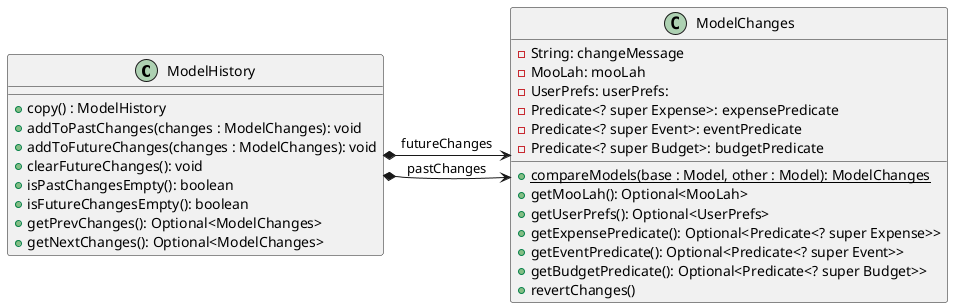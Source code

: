@startuml

class ModelHistory {
+copy() : ModelHistory
+addToPastChanges(changes : ModelChanges): void
+addToFutureChanges(changes : ModelChanges): void
+clearFutureChanges(): void
+isPastChangesEmpty(): boolean
+isFutureChangesEmpty(): boolean
+getPrevChanges(): Optional<ModelChanges>
+getNextChanges(): Optional<ModelChanges>
}

class ModelChanges {
-String: changeMessage
-MooLah: mooLah
-UserPrefs: userPrefs:
-Predicate<? super Expense>: expensePredicate
-Predicate<? super Event>: eventPredicate
-Predicate<? super Budget>: budgetPredicate
+{static}compareModels(base : Model, other : Model): ModelChanges
+getMooLah(): Optional<MooLah>
+getUserPrefs(): Optional<UserPrefs>
+getExpensePredicate(): Optional<Predicate<? super Expense>>
+getEventPredicate(): Optional<Predicate<? super Event>>
+getBudgetPredicate(): Optional<Predicate<? super Budget>>
+revertChanges()
}

ModelHistory *-right-> ModelChanges : pastChanges
ModelHistory *-right-> ModelChanges : futureChanges

@enduml
